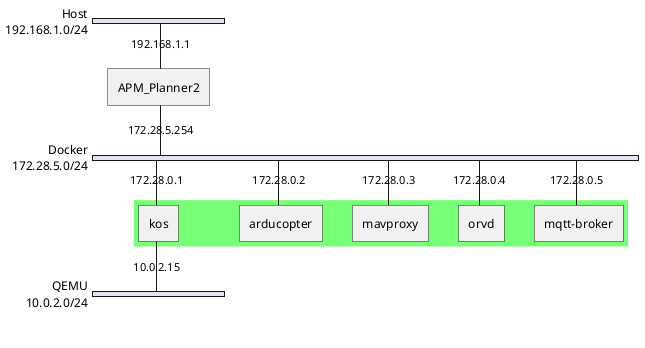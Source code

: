 @startuml

nwdiag {

  group {
    color = "#77FF77"
    kos;
    arducopter;
    mavproxy;
    orvd;
    mqtt-broker;
  }

  network Host {
    address = 192.168.1.0/24

    APM_Planner2 [address = "192.168.1.1"]
  }

  network Docker {
    address = 172.28.5.0/24

    kos [address = "172.28.0.1"]
    arducopter [address = "172.28.0.2"]
    mavproxy [address = "172.28.0.3"]
    orvd [address = "172.28.0.4"]
    mqtt-broker [address = "172.28.0.5"]
    APM_Planner2 [address = "172.28.5.254"]
  }

  network QEMU {
    address = "10.0.2.0/24"

    kos [address = "10.0.2.15"]
  }
@enduml
